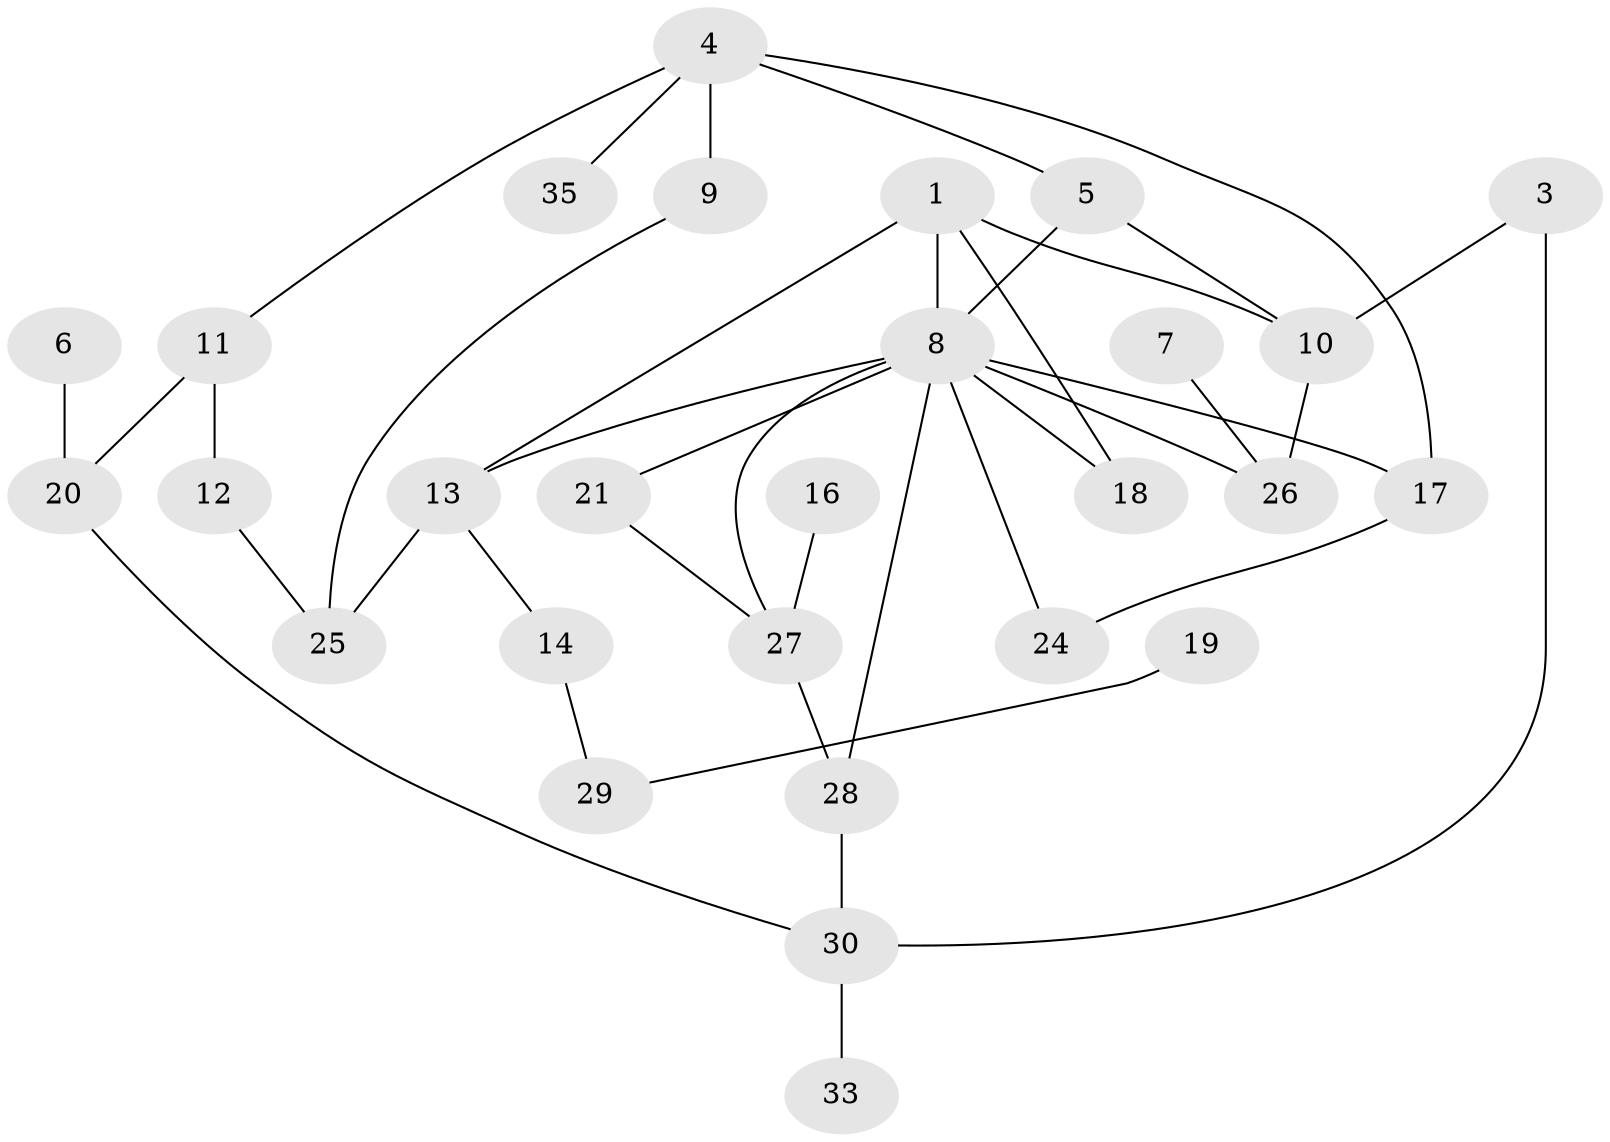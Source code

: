 // original degree distribution, {2: 0.36, 0: 0.12, 6: 0.02, 1: 0.2, 7: 0.04, 4: 0.14, 3: 0.12}
// Generated by graph-tools (version 1.1) at 2025/48/03/04/25 22:48:06]
// undirected, 28 vertices, 39 edges
graph export_dot {
  node [color=gray90,style=filled];
  1;
  3;
  4;
  5;
  6;
  7;
  8;
  9;
  10;
  11;
  12;
  13;
  14;
  16;
  17;
  18;
  19;
  20;
  21;
  24;
  25;
  26;
  27;
  28;
  29;
  30;
  33;
  35;
  1 -- 8 [weight=1.0];
  1 -- 10 [weight=1.0];
  1 -- 13 [weight=1.0];
  1 -- 18 [weight=1.0];
  3 -- 10 [weight=1.0];
  3 -- 30 [weight=1.0];
  4 -- 5 [weight=1.0];
  4 -- 9 [weight=1.0];
  4 -- 11 [weight=1.0];
  4 -- 17 [weight=1.0];
  4 -- 35 [weight=1.0];
  5 -- 8 [weight=1.0];
  5 -- 10 [weight=1.0];
  6 -- 20 [weight=1.0];
  7 -- 26 [weight=1.0];
  8 -- 13 [weight=1.0];
  8 -- 17 [weight=1.0];
  8 -- 18 [weight=1.0];
  8 -- 21 [weight=1.0];
  8 -- 24 [weight=1.0];
  8 -- 26 [weight=1.0];
  8 -- 27 [weight=1.0];
  8 -- 28 [weight=1.0];
  9 -- 25 [weight=1.0];
  10 -- 26 [weight=1.0];
  11 -- 12 [weight=1.0];
  11 -- 20 [weight=1.0];
  12 -- 25 [weight=1.0];
  13 -- 14 [weight=1.0];
  13 -- 25 [weight=1.0];
  14 -- 29 [weight=1.0];
  16 -- 27 [weight=1.0];
  17 -- 24 [weight=1.0];
  19 -- 29 [weight=1.0];
  20 -- 30 [weight=1.0];
  21 -- 27 [weight=1.0];
  27 -- 28 [weight=1.0];
  28 -- 30 [weight=1.0];
  30 -- 33 [weight=1.0];
}
